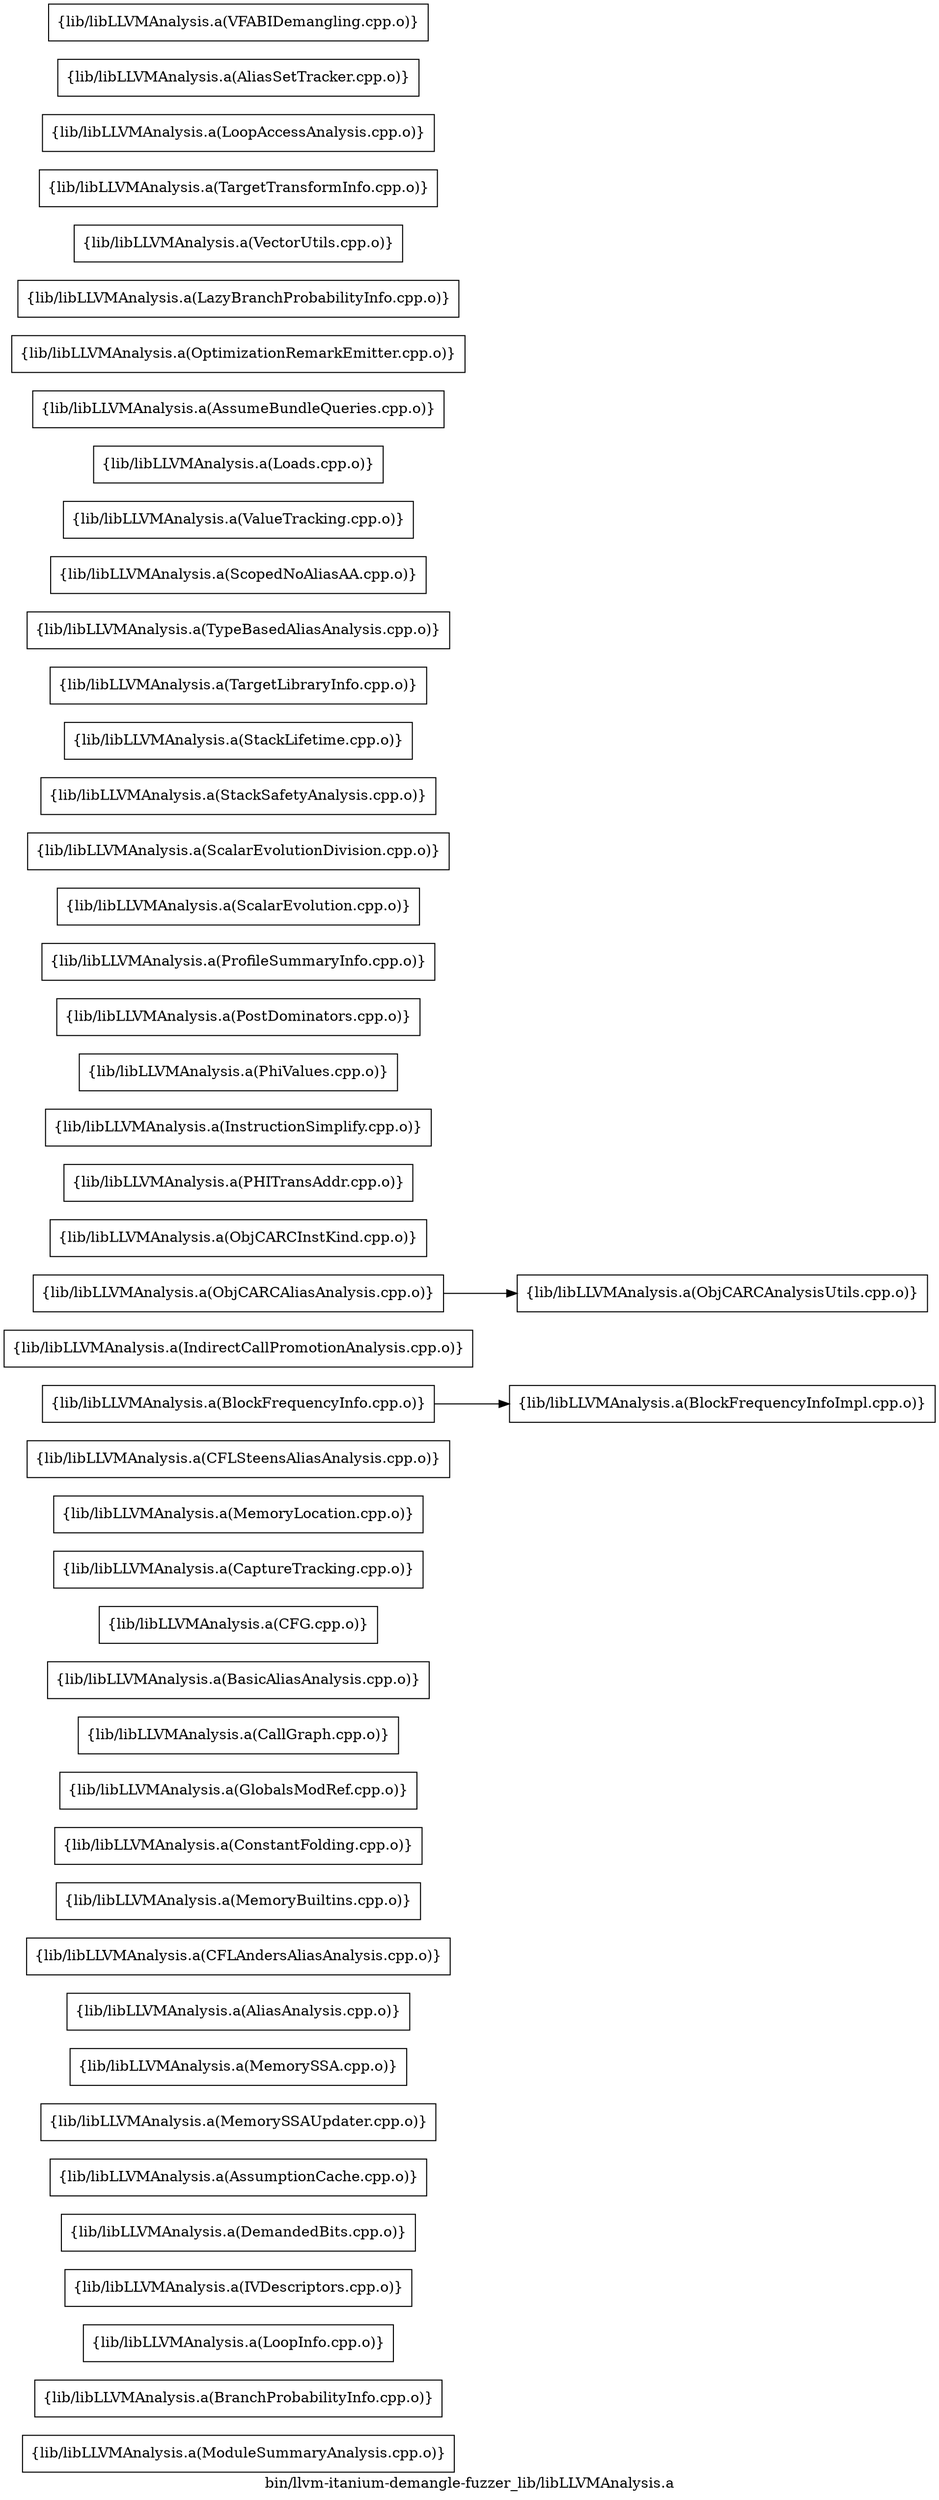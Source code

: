 digraph "bin/llvm-itanium-demangle-fuzzer_lib/libLLVMAnalysis.a" {
	label="bin/llvm-itanium-demangle-fuzzer_lib/libLLVMAnalysis.a";
	rankdir=LR;

	Node0x55cefefb9778 [shape=record,shape=box,group=0,label="{lib/libLLVMAnalysis.a(ModuleSummaryAnalysis.cpp.o)}"];
	Node0x55cefefbe098 [shape=record,shape=box,group=0,label="{lib/libLLVMAnalysis.a(BranchProbabilityInfo.cpp.o)}"];
	Node0x55cefefbd418 [shape=record,shape=box,group=0,label="{lib/libLLVMAnalysis.a(LoopInfo.cpp.o)}"];
	Node0x55cefefbc798 [shape=record,shape=box,group=0,label="{lib/libLLVMAnalysis.a(IVDescriptors.cpp.o)}"];
	Node0x55cefefbbde8 [shape=record,shape=box,group=0,label="{lib/libLLVMAnalysis.a(DemandedBits.cpp.o)}"];
	Node0x55cefefb60c8 [shape=record,shape=box,group=0,label="{lib/libLLVMAnalysis.a(AssumptionCache.cpp.o)}"];
	Node0x55cefefb58a8 [shape=record,shape=box,group=0,label="{lib/libLLVMAnalysis.a(MemorySSAUpdater.cpp.o)}"];
	Node0x55cefefb5b78 [shape=record,shape=box,group=0,label="{lib/libLLVMAnalysis.a(MemorySSA.cpp.o)}"];
	Node0x55cefefb52b8 [shape=record,shape=box,group=0,label="{lib/libLLVMAnalysis.a(AliasAnalysis.cpp.o)}"];
	Node0x55cefefb4138 [shape=record,shape=box,group=0,label="{lib/libLLVMAnalysis.a(CFLAndersAliasAnalysis.cpp.o)}"];
	Node0x55cefefbcd88 [shape=record,shape=box,group=0,label="{lib/libLLVMAnalysis.a(MemoryBuiltins.cpp.o)}"];
	Node0x55cefefbc5b8 [shape=record,shape=box,group=0,label="{lib/libLLVMAnalysis.a(ConstantFolding.cpp.o)}"];
	Node0x55cefefbb7a8 [shape=record,shape=box,group=0,label="{lib/libLLVMAnalysis.a(GlobalsModRef.cpp.o)}"];
	Node0x55cefefbb258 [shape=record,shape=box,group=0,label="{lib/libLLVMAnalysis.a(CallGraph.cpp.o)}"];
	Node0x55cefefba358 [shape=record,shape=box,group=0,label="{lib/libLLVMAnalysis.a(BasicAliasAnalysis.cpp.o)}"];
	Node0x55cefefb9b88 [shape=record,shape=box,group=0,label="{lib/libLLVMAnalysis.a(CFG.cpp.o)}"];
	Node0x55cefefb94a8 [shape=record,shape=box,group=0,label="{lib/libLLVMAnalysis.a(CaptureTracking.cpp.o)}"];
	Node0x55cefefb9408 [shape=record,shape=box,group=0,label="{lib/libLLVMAnalysis.a(MemoryLocation.cpp.o)}"];
	Node0x55cefefb9ae8 [shape=record,shape=box,group=0,label="{lib/libLLVMAnalysis.a(CFLSteensAliasAnalysis.cpp.o)}"];
	Node0x55cefefbd968 [shape=record,shape=box,group=0,label="{lib/libLLVMAnalysis.a(BlockFrequencyInfo.cpp.o)}"];
	Node0x55cefefbd968 -> Node0x55cefefbb988;
	Node0x55cefefbb988 [shape=record,shape=box,group=0,label="{lib/libLLVMAnalysis.a(BlockFrequencyInfoImpl.cpp.o)}"];
	Node0x55cefefb5538 [shape=record,shape=box,group=0,label="{lib/libLLVMAnalysis.a(IndirectCallPromotionAnalysis.cpp.o)}"];
	Node0x55cefefb61b8 [shape=record,shape=box,group=0,label="{lib/libLLVMAnalysis.a(ObjCARCAliasAnalysis.cpp.o)}"];
	Node0x55cefefb61b8 -> Node0x55cefefb49f8;
	Node0x55cefefb49f8 [shape=record,shape=box,group=0,label="{lib/libLLVMAnalysis.a(ObjCARCAnalysisUtils.cpp.o)}"];
	Node0x55cefefb4228 [shape=record,shape=box,group=0,label="{lib/libLLVMAnalysis.a(ObjCARCInstKind.cpp.o)}"];
	Node0x55cefefb4f48 [shape=record,shape=box,group=0,label="{lib/libLLVMAnalysis.a(PHITransAddr.cpp.o)}"];
	Node0x55cefefb7838 [shape=record,shape=box,group=0,label="{lib/libLLVMAnalysis.a(InstructionSimplify.cpp.o)}"];
	Node0x55cefefb7248 [shape=record,shape=box,group=0,label="{lib/libLLVMAnalysis.a(PhiValues.cpp.o)}"];
	Node0x55cefefb8d28 [shape=record,shape=box,group=0,label="{lib/libLLVMAnalysis.a(PostDominators.cpp.o)}"];
	Node0x55cefefb8b98 [shape=record,shape=box,group=0,label="{lib/libLLVMAnalysis.a(ProfileSummaryInfo.cpp.o)}"];
	Node0x55cefefb7f18 [shape=record,shape=box,group=0,label="{lib/libLLVMAnalysis.a(ScalarEvolution.cpp.o)}"];
	Node0x55cefefb4868 [shape=record,shape=box,group=0,label="{lib/libLLVMAnalysis.a(ScalarEvolutionDivision.cpp.o)}"];
	Node0x55cefefb44a8 [shape=record,shape=box,group=0,label="{lib/libLLVMAnalysis.a(StackSafetyAnalysis.cpp.o)}"];
	Node0x55cefefb6118 [shape=record,shape=box,group=0,label="{lib/libLLVMAnalysis.a(StackLifetime.cpp.o)}"];
	Node0x55cefefb7bf8 [shape=record,shape=box,group=0,label="{lib/libLLVMAnalysis.a(TargetLibraryInfo.cpp.o)}"];
	Node0x55cefefb6f78 [shape=record,shape=box,group=0,label="{lib/libLLVMAnalysis.a(TypeBasedAliasAnalysis.cpp.o)}"];
	Node0x55cefefb5588 [shape=record,shape=box,group=0,label="{lib/libLLVMAnalysis.a(ScopedNoAliasAA.cpp.o)}"];
	Node0x55cefefb5e98 [shape=record,shape=box,group=0,label="{lib/libLLVMAnalysis.a(ValueTracking.cpp.o)}"];
	Node0x55cefefb5218 [shape=record,shape=box,group=0,label="{lib/libLLVMAnalysis.a(Loads.cpp.o)}"];
	Node0x55cefefb4548 [shape=record,shape=box,group=0,label="{lib/libLLVMAnalysis.a(AssumeBundleQueries.cpp.o)}"];
	Node0x55cefefb40e8 [shape=record,shape=box,group=0,label="{lib/libLLVMAnalysis.a(OptimizationRemarkEmitter.cpp.o)}"];
	Node0x55cefefb8c88 [shape=record,shape=box,group=0,label="{lib/libLLVMAnalysis.a(LazyBranchProbabilityInfo.cpp.o)}"];
	Node0x55cefefb7e78 [shape=record,shape=box,group=0,label="{lib/libLLVMAnalysis.a(VectorUtils.cpp.o)}"];
	Node0x55cefefbaa38 [shape=record,shape=box,group=0,label="{lib/libLLVMAnalysis.a(TargetTransformInfo.cpp.o)}"];
	Node0x55cefefbb1b8 [shape=record,shape=box,group=0,label="{lib/libLLVMAnalysis.a(LoopAccessAnalysis.cpp.o)}"];
	Node0x55cefefbb848 [shape=record,shape=box,group=0,label="{lib/libLLVMAnalysis.a(AliasSetTracker.cpp.o)}"];
	Node0x55cefefb9728 [shape=record,shape=box,group=0,label="{lib/libLLVMAnalysis.a(VFABIDemangling.cpp.o)}"];
}

